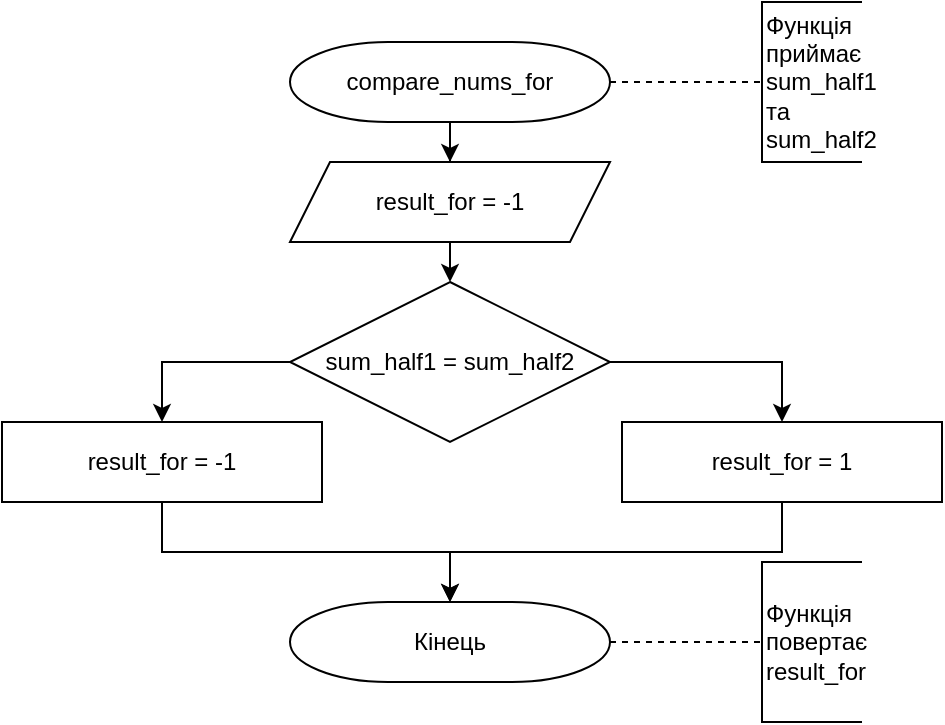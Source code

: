 <mxfile version="13.10.4" type="github">
  <diagram id="7EAW4ootcDm5CqngT8Yh" name="Page-1">
    <mxGraphModel dx="868" dy="492" grid="1" gridSize="10" guides="1" tooltips="1" connect="1" arrows="1" fold="1" page="1" pageScale="1" pageWidth="827" pageHeight="1169" math="0" shadow="0">
      <root>
        <mxCell id="0" />
        <mxCell id="1" parent="0" />
        <mxCell id="TkC-35oeOG2-YidgbLcR-9" style="edgeStyle=orthogonalEdgeStyle;rounded=0;orthogonalLoop=1;jettySize=auto;html=1;exitX=0.5;exitY=1;exitDx=0;exitDy=0;exitPerimeter=0;" edge="1" parent="1" source="TkC-35oeOG2-YidgbLcR-1" target="TkC-35oeOG2-YidgbLcR-2">
          <mxGeometry relative="1" as="geometry" />
        </mxCell>
        <mxCell id="TkC-35oeOG2-YidgbLcR-16" style="edgeStyle=orthogonalEdgeStyle;rounded=0;orthogonalLoop=1;jettySize=auto;html=1;exitX=1;exitY=0.5;exitDx=0;exitDy=0;exitPerimeter=0;entryX=0;entryY=0.5;entryDx=0;entryDy=0;entryPerimeter=0;endArrow=none;endFill=0;dashed=1;" edge="1" parent="1" source="TkC-35oeOG2-YidgbLcR-1" target="TkC-35oeOG2-YidgbLcR-15">
          <mxGeometry relative="1" as="geometry" />
        </mxCell>
        <mxCell id="TkC-35oeOG2-YidgbLcR-1" value="compare_nums_for" style="strokeWidth=1;html=1;shape=mxgraph.flowchart.terminator;whiteSpace=wrap;" vertex="1" parent="1">
          <mxGeometry x="334" y="50" width="160" height="40" as="geometry" />
        </mxCell>
        <mxCell id="TkC-35oeOG2-YidgbLcR-8" style="edgeStyle=orthogonalEdgeStyle;rounded=0;orthogonalLoop=1;jettySize=auto;html=1;exitX=0.5;exitY=1;exitDx=0;exitDy=0;entryX=0.5;entryY=0;entryDx=0;entryDy=0;" edge="1" parent="1" source="TkC-35oeOG2-YidgbLcR-2" target="TkC-35oeOG2-YidgbLcR-3">
          <mxGeometry relative="1" as="geometry" />
        </mxCell>
        <mxCell id="TkC-35oeOG2-YidgbLcR-2" value="result_for = -1" style="shape=parallelogram;perimeter=parallelogramPerimeter;whiteSpace=wrap;html=1;fixedSize=1;strokeWidth=1;" vertex="1" parent="1">
          <mxGeometry x="334" y="110" width="160" height="40" as="geometry" />
        </mxCell>
        <mxCell id="TkC-35oeOG2-YidgbLcR-7" style="edgeStyle=orthogonalEdgeStyle;rounded=0;orthogonalLoop=1;jettySize=auto;html=1;exitX=0;exitY=0.5;exitDx=0;exitDy=0;entryX=0.5;entryY=0;entryDx=0;entryDy=0;" edge="1" parent="1" source="TkC-35oeOG2-YidgbLcR-3" target="TkC-35oeOG2-YidgbLcR-5">
          <mxGeometry relative="1" as="geometry" />
        </mxCell>
        <mxCell id="TkC-35oeOG2-YidgbLcR-10" style="edgeStyle=orthogonalEdgeStyle;rounded=0;orthogonalLoop=1;jettySize=auto;html=1;entryX=0.5;entryY=0;entryDx=0;entryDy=0;" edge="1" parent="1" source="TkC-35oeOG2-YidgbLcR-3" target="TkC-35oeOG2-YidgbLcR-4">
          <mxGeometry relative="1" as="geometry" />
        </mxCell>
        <mxCell id="TkC-35oeOG2-YidgbLcR-3" value="sum_half1 = sum_half2" style="rhombus;whiteSpace=wrap;html=1;strokeWidth=1;" vertex="1" parent="1">
          <mxGeometry x="334" y="170" width="160" height="80" as="geometry" />
        </mxCell>
        <mxCell id="TkC-35oeOG2-YidgbLcR-14" style="edgeStyle=orthogonalEdgeStyle;rounded=0;orthogonalLoop=1;jettySize=auto;html=1;exitX=0.5;exitY=1;exitDx=0;exitDy=0;entryX=0.5;entryY=0;entryDx=0;entryDy=0;entryPerimeter=0;" edge="1" parent="1" source="TkC-35oeOG2-YidgbLcR-4" target="TkC-35oeOG2-YidgbLcR-11">
          <mxGeometry relative="1" as="geometry">
            <mxPoint x="410" y="330" as="targetPoint" />
          </mxGeometry>
        </mxCell>
        <mxCell id="TkC-35oeOG2-YidgbLcR-4" value="result_for = 1" style="rounded=0;whiteSpace=wrap;html=1;strokeWidth=1;" vertex="1" parent="1">
          <mxGeometry x="500" y="240" width="160" height="40" as="geometry" />
        </mxCell>
        <mxCell id="TkC-35oeOG2-YidgbLcR-13" style="edgeStyle=orthogonalEdgeStyle;rounded=0;orthogonalLoop=1;jettySize=auto;html=1;exitX=0.5;exitY=1;exitDx=0;exitDy=0;entryX=0.5;entryY=0;entryDx=0;entryDy=0;entryPerimeter=0;" edge="1" parent="1" source="TkC-35oeOG2-YidgbLcR-5" target="TkC-35oeOG2-YidgbLcR-11">
          <mxGeometry relative="1" as="geometry" />
        </mxCell>
        <mxCell id="TkC-35oeOG2-YidgbLcR-5" value="result_for = -1" style="rounded=0;whiteSpace=wrap;html=1;strokeWidth=1;" vertex="1" parent="1">
          <mxGeometry x="190" y="240" width="160" height="40" as="geometry" />
        </mxCell>
        <mxCell id="TkC-35oeOG2-YidgbLcR-18" style="edgeStyle=orthogonalEdgeStyle;rounded=0;orthogonalLoop=1;jettySize=auto;html=1;exitX=1;exitY=0.5;exitDx=0;exitDy=0;exitPerimeter=0;entryX=0;entryY=0.5;entryDx=0;entryDy=0;entryPerimeter=0;dashed=1;endArrow=none;endFill=0;" edge="1" parent="1" source="TkC-35oeOG2-YidgbLcR-11" target="TkC-35oeOG2-YidgbLcR-17">
          <mxGeometry relative="1" as="geometry" />
        </mxCell>
        <mxCell id="TkC-35oeOG2-YidgbLcR-11" value="Кінець" style="strokeWidth=1;html=1;shape=mxgraph.flowchart.terminator;whiteSpace=wrap;" vertex="1" parent="1">
          <mxGeometry x="334" y="330" width="160" height="40" as="geometry" />
        </mxCell>
        <mxCell id="TkC-35oeOG2-YidgbLcR-15" value="&lt;div&gt;Функція &lt;br&gt;&lt;/div&gt;&lt;div&gt;приймає&lt;/div&gt;&lt;div&gt;sum_half1 &lt;br&gt;&lt;/div&gt;&lt;div&gt;та &lt;br&gt;&lt;/div&gt;&lt;div&gt;sum_half2&lt;/div&gt;" style="strokeWidth=1;html=1;shape=mxgraph.flowchart.annotation_1;align=left;pointerEvents=1;" vertex="1" parent="1">
          <mxGeometry x="570" y="30" width="50" height="80" as="geometry" />
        </mxCell>
        <mxCell id="TkC-35oeOG2-YidgbLcR-17" value="&lt;div&gt;Функція &lt;br&gt;&lt;/div&gt;&lt;div&gt;повертає&lt;/div&gt;&lt;div&gt;result_for&lt;br&gt;&lt;/div&gt;" style="strokeWidth=1;html=1;shape=mxgraph.flowchart.annotation_1;align=left;pointerEvents=1;" vertex="1" parent="1">
          <mxGeometry x="570" y="310" width="50" height="80" as="geometry" />
        </mxCell>
      </root>
    </mxGraphModel>
  </diagram>
</mxfile>
